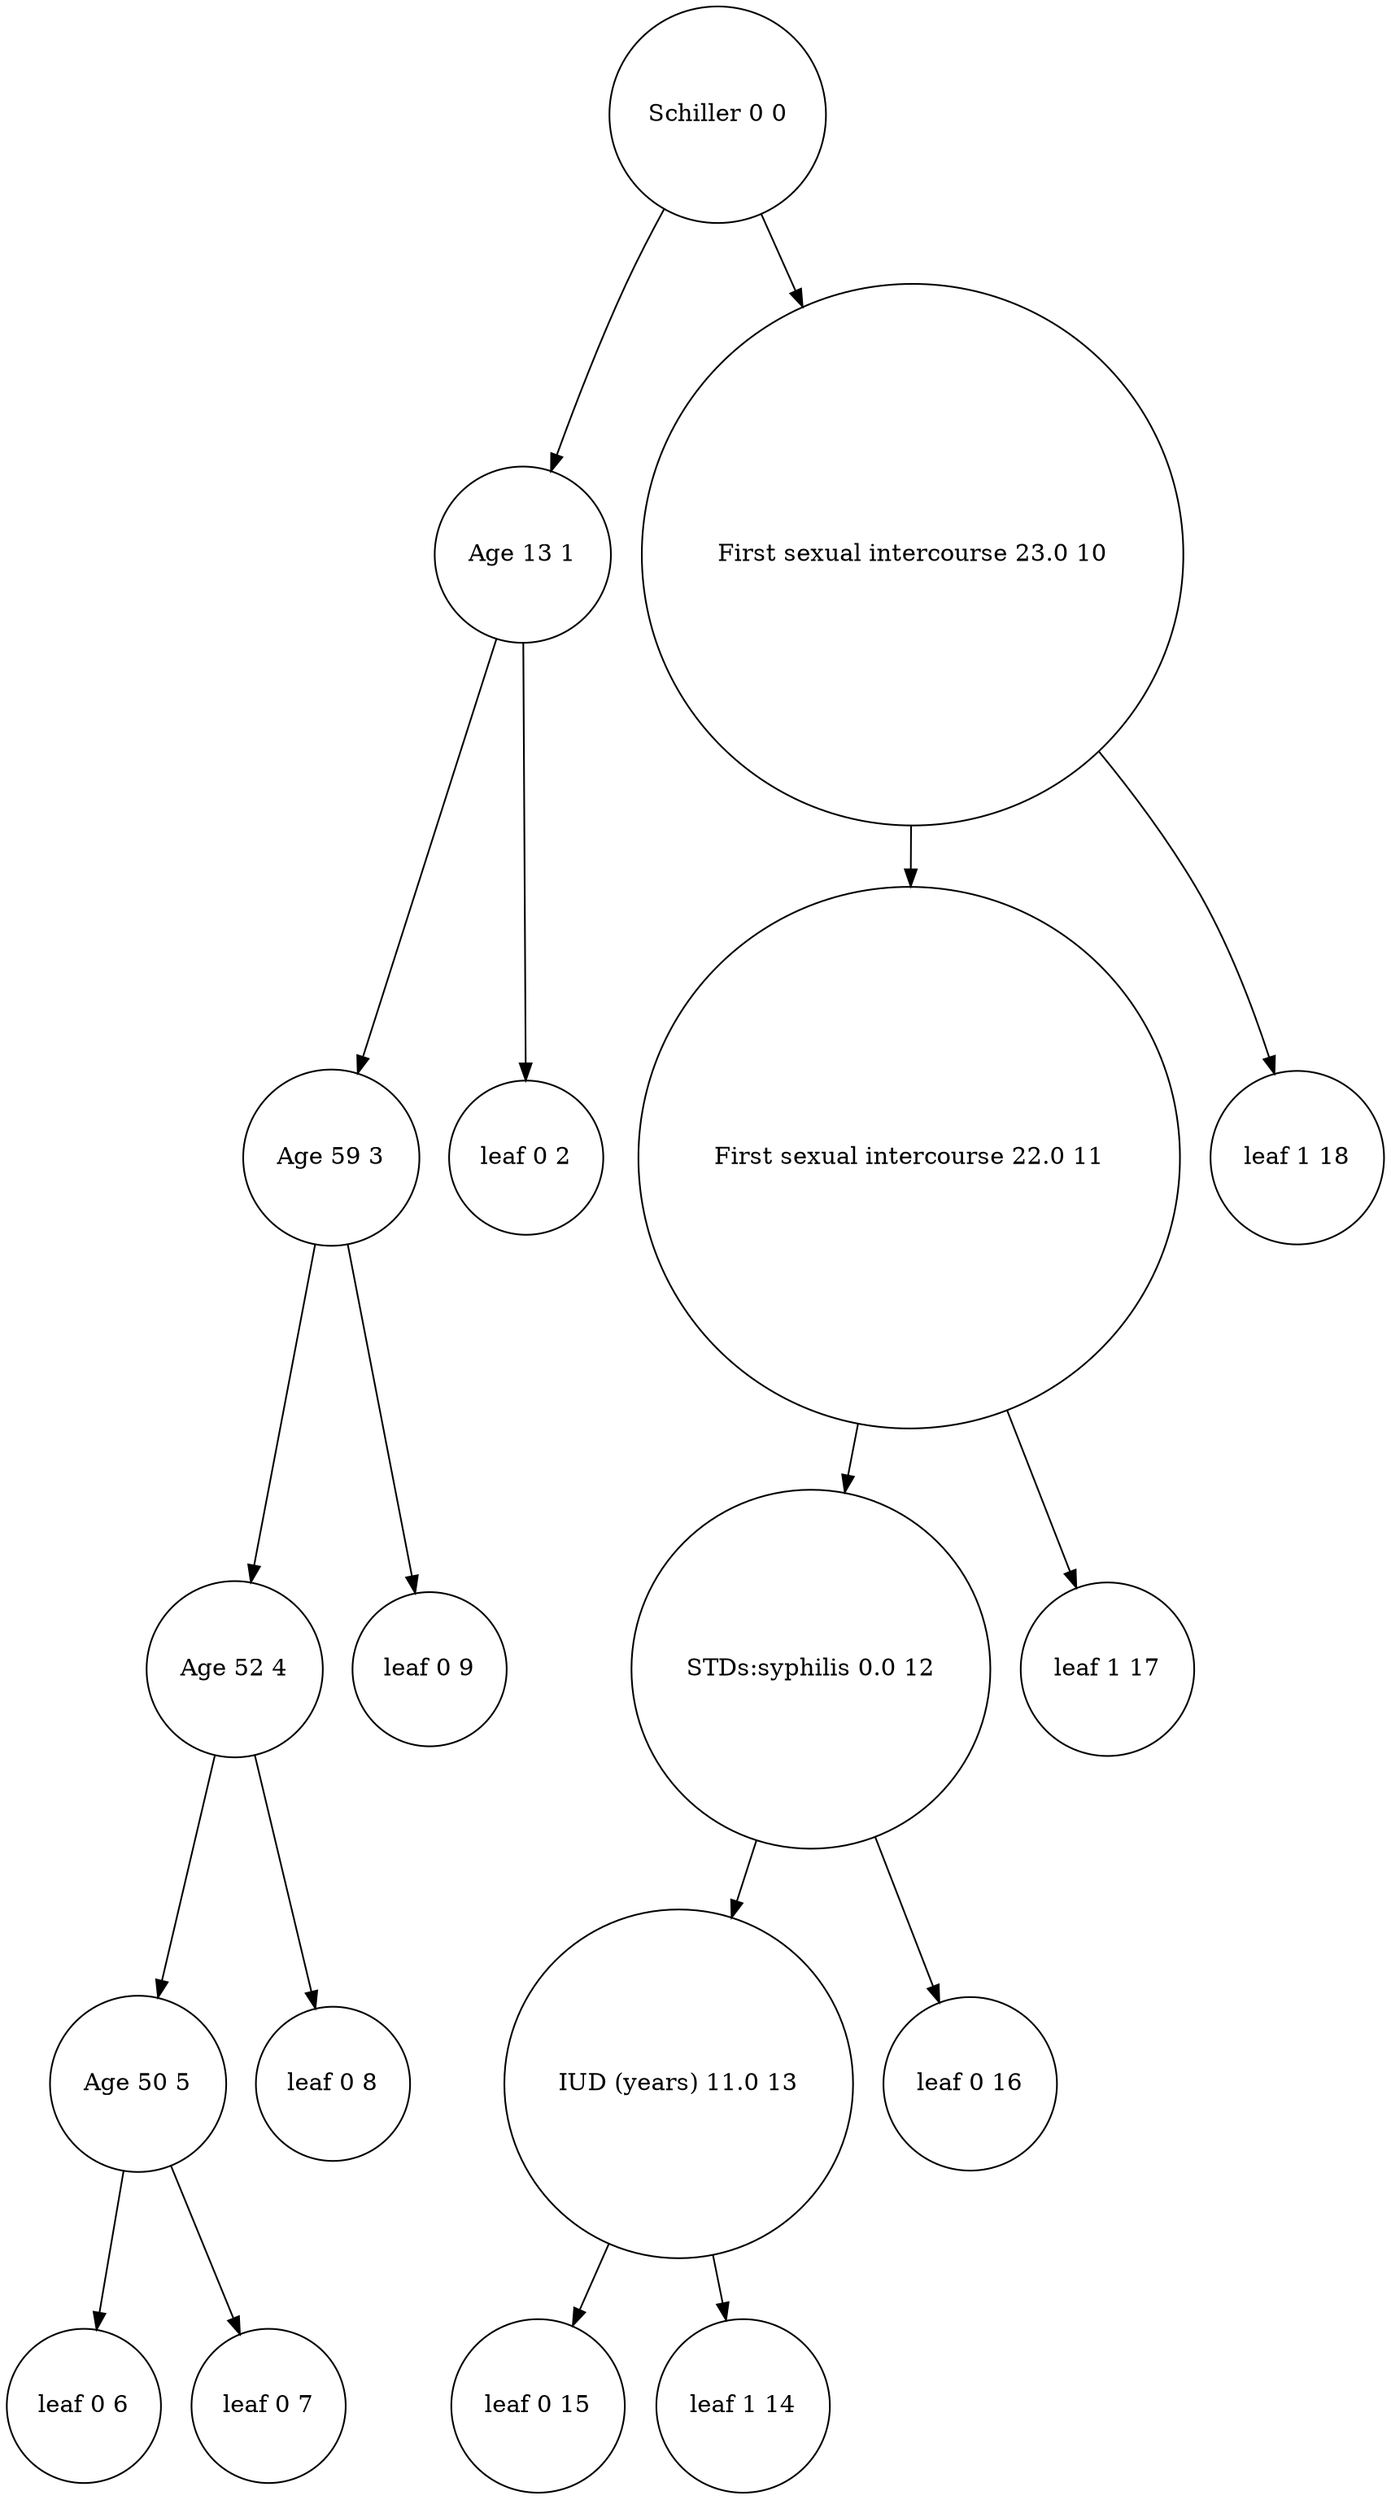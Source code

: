 digraph tree {
	"Schiller 0 0" [label="Schiller 0 0", shape=circle]
	"Age 13 1" [label="Age 13 1", shape=circle]
	"First sexual intercourse 23.0 10" [label="First sexual intercourse 23.0 10", shape=circle]
	"Age 59 3" [label="Age 59 3", shape=circle]
	"leaf 0 2" [label="leaf 0 2", shape=circle]
	"First sexual intercourse 22.0 11" [label="First sexual intercourse 22.0 11", shape=circle]
	"leaf 1 18" [label="leaf 1 18", shape=circle]
	"Age 52 4" [label="Age 52 4", shape=circle]
	"leaf 0 9" [label="leaf 0 9", shape=circle]
	"STDs:syphilis 0.0 12" [label="STDs:syphilis 0.0 12", shape=circle]
	"leaf 1 17" [label="leaf 1 17", shape=circle]
	"Age 50 5" [label="Age 50 5", shape=circle]
	"leaf 0 8" [label="leaf 0 8", shape=circle]
	"IUD (years) 11.0 13" [label="IUD (years) 11.0 13", shape=circle]
	"leaf 0 16" [label="leaf 0 16", shape=circle]
	"leaf 0 6" [label="leaf 0 6", shape=circle]
	"leaf 0 7" [label="leaf 0 7", shape=circle]
	"leaf 0 15" [label="leaf 0 15", shape=circle]
	"leaf 1 14" [label="leaf 1 14", shape=circle]

	"Schiller 0 0" -> "Age 13 1"
	"Schiller 0 0" -> "First sexual intercourse 23.0 10"
	"Age 13 1" -> "leaf 0 2"
	"Age 13 1" -> "Age 59 3"
	"First sexual intercourse 23.0 10" -> "First sexual intercourse 22.0 11"
	"First sexual intercourse 23.0 10" -> "leaf 1 18"
	"Age 59 3" -> "Age 52 4"
	"Age 59 3" -> "leaf 0 9"
	"First sexual intercourse 22.0 11" -> "STDs:syphilis 0.0 12"
	"First sexual intercourse 22.0 11" -> "leaf 1 17"
	"Age 52 4" -> "Age 50 5"
	"Age 52 4" -> "leaf 0 8"
	"STDs:syphilis 0.0 12" -> "IUD (years) 11.0 13"
	"STDs:syphilis 0.0 12" -> "leaf 0 16"
	"Age 50 5" -> "leaf 0 6"
	"Age 50 5" -> "leaf 0 7"
	"IUD (years) 11.0 13" -> "leaf 1 14"
	"IUD (years) 11.0 13" -> "leaf 0 15"
}